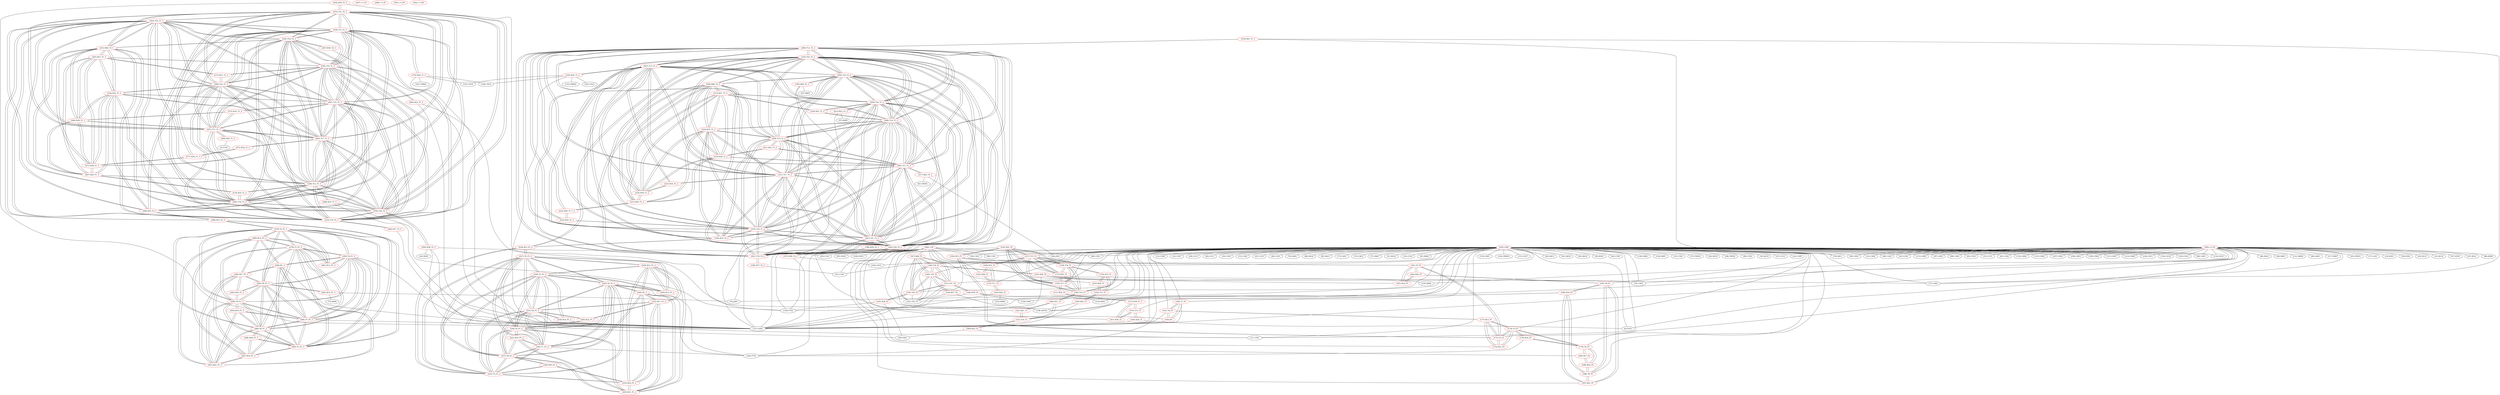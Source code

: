 graph {
	142 [label="(142) R35_T2" color=red]
	157 [label="(157) T15_T1"]
	158 [label="(158) T16_T1"]
	156 [label="(156) T14_T1"]
	159 [label="(159) T17_T1"]
	172 [label="(172) R35_T1"]
	182 [label="(182) R15_P1"]
	141 [label="(141) T22_T1"]
	143 [label="(143) R36_T2" color=red]
	78 [label="(78) U403"]
	137 [label="(137) U601"]
	120 [label="(120) R602"]
	77 [label="(77) U402"]
	148 [label="(148) T18_T2"]
	144 [label="(144) R37_T2" color=red]
	137 [label="(137) U601"]
	138 [label="(138) SH701"]
	149 [label="(149) T19_T2"]
	145 [label="(145) R38_T2" color=red]
	139 [label="(139) P702"]
	50 [label="(50) P201"]
	150 [label="(150) T20_T2"]
	146 [label="(146) R39_T2" color=red]
	128 [label="(128) C605"]
	118 [label="(118) X601"]
	137 [label="(137) U601"]
	151 [label="(151) T21_T2"]
	147 [label="(147) R40_T2" color=red]
	149 [label="(149) T19_T2"]
	150 [label="(150) T20_T2"]
	151 [label="(151) T21_T2"]
	141 [label="(141) T22_T1"]
	148 [label="(148) T18_T2"]
	148 [label="(148) T18_T2" color=red]
	149 [label="(149) T19_T2"]
	150 [label="(150) T20_T2"]
	151 [label="(151) T21_T2"]
	141 [label="(141) T22_T1"]
	147 [label="(147) R40_T2"]
	143 [label="(143) R36_T2"]
	149 [label="(149) T19_T2" color=red]
	150 [label="(150) T20_T2"]
	151 [label="(151) T21_T2"]
	141 [label="(141) T22_T1"]
	148 [label="(148) T18_T2"]
	147 [label="(147) R40_T2"]
	144 [label="(144) R37_T2"]
	150 [label="(150) T20_T2" color=red]
	149 [label="(149) T19_T2"]
	151 [label="(151) T21_T2"]
	141 [label="(141) T22_T1"]
	148 [label="(148) T18_T2"]
	147 [label="(147) R40_T2"]
	145 [label="(145) R38_T2"]
	151 [label="(151) T21_T2" color=red]
	149 [label="(149) T19_T2"]
	150 [label="(150) T20_T2"]
	141 [label="(141) T22_T1"]
	148 [label="(148) T18_T2"]
	147 [label="(147) R40_T2"]
	146 [label="(146) R39_T2"]
	152 [label="(152) T10_T1" color=red]
	160 [label="(160) R23_T1"]
	161 [label="(161) R27_T1"]
	168 [label="(168) R31_T1"]
	153 [label="(153) T11_T1" color=red]
	165 [label="(165) R24_T1"]
	169 [label="(169) R32_T1"]
	162 [label="(162) R28_T1"]
	154 [label="(154) T12_T1" color=red]
	170 [label="(170) R33_T1"]
	163 [label="(163) R29_T1"]
	164 [label="(164) R25_T1"]
	155 [label="(155) T13_T1" color=red]
	167 [label="(167) R30_T1"]
	173 [label="(173) R34_T1_T"]
	166 [label="(166) R26_T1"]
	156 [label="(156) T14_T1" color=red]
	157 [label="(157) T15_T1"]
	158 [label="(158) T16_T1"]
	159 [label="(159) T17_T1"]
	142 [label="(142) R35_T2"]
	172 [label="(172) R35_T1"]
	168 [label="(168) R31_T1"]
	157 [label="(157) T15_T1" color=red]
	158 [label="(158) T16_T1"]
	156 [label="(156) T14_T1"]
	159 [label="(159) T17_T1"]
	142 [label="(142) R35_T2"]
	172 [label="(172) R35_T1"]
	169 [label="(169) R32_T1"]
	158 [label="(158) T16_T1" color=red]
	157 [label="(157) T15_T1"]
	156 [label="(156) T14_T1"]
	159 [label="(159) T17_T1"]
	142 [label="(142) R35_T2"]
	172 [label="(172) R35_T1"]
	170 [label="(170) R33_T1"]
	159 [label="(159) T17_T1" color=red]
	157 [label="(157) T15_T1"]
	158 [label="(158) T16_T1"]
	156 [label="(156) T14_T1"]
	142 [label="(142) R35_T2"]
	172 [label="(172) R35_T1"]
	171 [label="(171) R34_T1"]
	160 [label="(160) R23_T1" color=red]
	11 [label="(11) U201"]
	50 [label="(50) P201"]
	152 [label="(152) T10_T1"]
	161 [label="(161) R27_T1" color=red]
	152 [label="(152) T10_T1"]
	168 [label="(168) R31_T1"]
	162 [label="(162) R28_T1" color=red]
	169 [label="(169) R32_T1"]
	153 [label="(153) T11_T1"]
	163 [label="(163) R29_T1" color=red]
	170 [label="(170) R33_T1"]
	154 [label="(154) T12_T1"]
	164 [label="(164) R25_T1" color=red]
	137 [label="(137) U601"]
	138 [label="(138) SH701"]
	154 [label="(154) T12_T1"]
	165 [label="(165) R24_T1" color=red]
	137 [label="(137) U601"]
	135 [label="(135) R606"]
	153 [label="(153) T11_T1"]
	166 [label="(166) R26_T1" color=red]
	137 [label="(137) U601"]
	9 [label="(9) P103"]
	155 [label="(155) T13_T1"]
	167 [label="(167) R30_T1" color=red]
	173 [label="(173) R34_T1_T"]
	155 [label="(155) T13_T1"]
	168 [label="(168) R31_T1" color=red]
	161 [label="(161) R27_T1"]
	152 [label="(152) T10_T1"]
	156 [label="(156) T14_T1"]
	169 [label="(169) R32_T1" color=red]
	157 [label="(157) T15_T1"]
	153 [label="(153) T11_T1"]
	162 [label="(162) R28_T1"]
	170 [label="(170) R33_T1" color=red]
	158 [label="(158) T16_T1"]
	154 [label="(154) T12_T1"]
	163 [label="(163) R29_T1"]
	171 [label="(171) R34_T1" color=red]
	159 [label="(159) T17_T1"]
	173 [label="(173) R34_T1_T"]
	172 [label="(172) R35_T1" color=red]
	157 [label="(157) T15_T1"]
	158 [label="(158) T16_T1"]
	156 [label="(156) T14_T1"]
	159 [label="(159) T17_T1"]
	142 [label="(142) R35_T2"]
	173 [label="(173) R34_T1_T" color=red]
	167 [label="(167) R30_T1"]
	155 [label="(155) T13_T1"]
	171 [label="(171) R34_T1"]
	174 [label="(174) T3_P1" color=red]
	178 [label="(178) R14_P1"]
	179 [label="(179) T6_P1"]
	177 [label="(177) R13_P1"]
	176 [label="(176) R12_P1"]
	175 [label="(175) T2_P1"]
	175 [label="(175) T2_P1" color=red]
	177 [label="(177) R13_P1"]
	174 [label="(174) T3_P1"]
	176 [label="(176) R12_P1"]
	181 [label="(181) T5_P1"]
	182 [label="(182) R15_P1"]
	176 [label="(176) R12_P1" color=red]
	177 [label="(177) R13_P1"]
	174 [label="(174) T3_P1"]
	175 [label="(175) T2_P1"]
	177 [label="(177) R13_P1" color=red]
	191 [label="(191) T4_P1"]
	174 [label="(174) T3_P1"]
	176 [label="(176) R12_P1"]
	175 [label="(175) T2_P1"]
	178 [label="(178) R14_P1" color=red]
	140 [label="(140) P701"]
	174 [label="(174) T3_P1"]
	179 [label="(179) T6_P1"]
	179 [label="(179) T6_P1" color=red]
	178 [label="(178) R14_P1"]
	174 [label="(174) T3_P1"]
	188 [label="(188) R22_P1"]
	180 [label="(180) R17_P1"]
	180 [label="(180) R17_P1" color=red]
	188 [label="(188) R22_P1"]
	179 [label="(179) T6_P1"]
	181 [label="(181) T5_P1" color=red]
	175 [label="(175) T2_P1"]
	182 [label="(182) R15_P1"]
	183 [label="(183) R16_P1"]
	184 [label="(184) R20_P1"]
	182 [label="(182) R15_P1" color=red]
	141 [label="(141) T22_T1"]
	142 [label="(142) R35_T2"]
	175 [label="(175) T2_P1"]
	181 [label="(181) T5_P1"]
	183 [label="(183) R16_P1" color=red]
	181 [label="(181) T5_P1"]
	184 [label="(184) R20_P1"]
	184 [label="(184) R20_P1" color=red]
	185 [label="(185) T8_P1"]
	183 [label="(183) R16_P1"]
	181 [label="(181) T5_P1"]
	185 [label="(185) T8_P1" color=red]
	186 [label="(186) T9_P1"]
	187 [label="(187) R21_P1"]
	189 [label="(189) R19_P1"]
	184 [label="(184) R20_P1"]
	186 [label="(186) T9_P1" color=red]
	188 [label="(188) R22_P1"]
	187 [label="(187) R21_P1"]
	185 [label="(185) T8_P1"]
	189 [label="(189) R19_P1"]
	187 [label="(187) R21_P1" color=red]
	186 [label="(186) T9_P1"]
	185 [label="(185) T8_P1"]
	189 [label="(189) R19_P1"]
	188 [label="(188) R22_P1" color=red]
	186 [label="(186) T9_P1"]
	179 [label="(179) T6_P1"]
	180 [label="(180) R17_P1"]
	189 [label="(189) R19_P1" color=red]
	186 [label="(186) T9_P1"]
	187 [label="(187) R21_P1"]
	185 [label="(185) T8_P1"]
	190 [label="(190) T7_P1"]
	190 [label="(190) T7_P1" color=red]
	192 [label="(192) R1"]
	191 [label="(191) T4_P1"]
	137 [label="(137) U601"]
	189 [label="(189) R19_P1"]
	191 [label="(191) T4_P1" color=red]
	177 [label="(177) R13_P1"]
	192 [label="(192) R1"]
	190 [label="(190) T7_P1"]
	137 [label="(137) U601"]
	192 [label="(192) R1" color=red]
	191 [label="(191) T4_P1"]
	190 [label="(190) T7_P1"]
	137 [label="(137) U601"]
	193 [label="(193) T22_T1_2" color=red]
	207 [label="(207) T13_T1_2"]
	200 [label="(200) T18_T2_2"]
	201 [label="(201) T19_T2_2"]
	206 [label="(206) T12_T1_2"]
	209 [label="(209) T15_T1_2"]
	208 [label="(208) T14_T1_2"]
	202 [label="(202) T20_T2_2"]
	203 [label="(203) T21_T2_2"]
	205 [label="(205) T11_T1_2"]
	204 [label="(204) T10_T1_2"]
	210 [label="(210) T16_T1_2"]
	211 [label="(211) T17_T1_2"]
	199 [label="(199) R40_T2_2"]
	234 [label="(234) R15_P1_2"]
	194 [label="(194) R35_T2_2"]
	194 [label="(194) R35_T2_2" color=red]
	209 [label="(209) T15_T1_2"]
	210 [label="(210) T16_T1_2"]
	208 [label="(208) T14_T1_2"]
	211 [label="(211) T17_T1_2"]
	224 [label="(224) R35_T1_2"]
	234 [label="(234) R15_P1_2"]
	193 [label="(193) T22_T1_2"]
	195 [label="(195) R36_T2_2" color=red]
	137 [label="(137) U601"]
	76 [label="(76) J401"]
	67 [label="(67) R405"]
	200 [label="(200) T18_T2_2"]
	196 [label="(196) R37_T2_2" color=red]
	53 [label="(53) U301"]
	201 [label="(201) T19_T2_2"]
	197 [label="(197) R38_T2_2" color=red]
	137 [label="(137) U601"]
	104 [label="(104) C615"]
	202 [label="(202) T20_T2_2"]
	198 [label="(198) R39_T2_2" color=red]
	139 [label="(139) P702"]
	137 [label="(137) U601"]
	203 [label="(203) T21_T2_2"]
	199 [label="(199) R40_T2_2" color=red]
	201 [label="(201) T19_T2_2"]
	202 [label="(202) T20_T2_2"]
	203 [label="(203) T21_T2_2"]
	193 [label="(193) T22_T1_2"]
	200 [label="(200) T18_T2_2"]
	215 [label="(215) R29_T1_2"]
	214 [label="(214) R28_T1_2"]
	219 [label="(219) R30_T1_2"]
	213 [label="(213) R27_T1_2"]
	224 [label="(224) R35_T1_2"]
	200 [label="(200) T18_T2_2" color=red]
	207 [label="(207) T13_T1_2"]
	201 [label="(201) T19_T2_2"]
	206 [label="(206) T12_T1_2"]
	209 [label="(209) T15_T1_2"]
	208 [label="(208) T14_T1_2"]
	202 [label="(202) T20_T2_2"]
	203 [label="(203) T21_T2_2"]
	205 [label="(205) T11_T1_2"]
	204 [label="(204) T10_T1_2"]
	193 [label="(193) T22_T1_2"]
	210 [label="(210) T16_T1_2"]
	211 [label="(211) T17_T1_2"]
	199 [label="(199) R40_T2_2"]
	195 [label="(195) R36_T2_2"]
	201 [label="(201) T19_T2_2" color=red]
	207 [label="(207) T13_T1_2"]
	200 [label="(200) T18_T2_2"]
	206 [label="(206) T12_T1_2"]
	209 [label="(209) T15_T1_2"]
	208 [label="(208) T14_T1_2"]
	202 [label="(202) T20_T2_2"]
	203 [label="(203) T21_T2_2"]
	205 [label="(205) T11_T1_2"]
	204 [label="(204) T10_T1_2"]
	193 [label="(193) T22_T1_2"]
	210 [label="(210) T16_T1_2"]
	211 [label="(211) T17_T1_2"]
	199 [label="(199) R40_T2_2"]
	196 [label="(196) R37_T2_2"]
	202 [label="(202) T20_T2_2" color=red]
	207 [label="(207) T13_T1_2"]
	200 [label="(200) T18_T2_2"]
	201 [label="(201) T19_T2_2"]
	206 [label="(206) T12_T1_2"]
	209 [label="(209) T15_T1_2"]
	208 [label="(208) T14_T1_2"]
	203 [label="(203) T21_T2_2"]
	205 [label="(205) T11_T1_2"]
	204 [label="(204) T10_T1_2"]
	193 [label="(193) T22_T1_2"]
	210 [label="(210) T16_T1_2"]
	211 [label="(211) T17_T1_2"]
	199 [label="(199) R40_T2_2"]
	197 [label="(197) R38_T2_2"]
	203 [label="(203) T21_T2_2" color=red]
	207 [label="(207) T13_T1_2"]
	200 [label="(200) T18_T2_2"]
	201 [label="(201) T19_T2_2"]
	206 [label="(206) T12_T1_2"]
	209 [label="(209) T15_T1_2"]
	208 [label="(208) T14_T1_2"]
	202 [label="(202) T20_T2_2"]
	205 [label="(205) T11_T1_2"]
	204 [label="(204) T10_T1_2"]
	193 [label="(193) T22_T1_2"]
	210 [label="(210) T16_T1_2"]
	211 [label="(211) T17_T1_2"]
	199 [label="(199) R40_T2_2"]
	198 [label="(198) R39_T2_2"]
	204 [label="(204) T10_T1_2" color=red]
	207 [label="(207) T13_T1_2"]
	200 [label="(200) T18_T2_2"]
	201 [label="(201) T19_T2_2"]
	206 [label="(206) T12_T1_2"]
	209 [label="(209) T15_T1_2"]
	208 [label="(208) T14_T1_2"]
	202 [label="(202) T20_T2_2"]
	203 [label="(203) T21_T2_2"]
	205 [label="(205) T11_T1_2"]
	193 [label="(193) T22_T1_2"]
	210 [label="(210) T16_T1_2"]
	211 [label="(211) T17_T1_2"]
	212 [label="(212) R23_T1_2"]
	213 [label="(213) R27_T1_2"]
	220 [label="(220) R31_T1_2"]
	205 [label="(205) T11_T1_2" color=red]
	207 [label="(207) T13_T1_2"]
	200 [label="(200) T18_T2_2"]
	201 [label="(201) T19_T2_2"]
	206 [label="(206) T12_T1_2"]
	209 [label="(209) T15_T1_2"]
	208 [label="(208) T14_T1_2"]
	202 [label="(202) T20_T2_2"]
	203 [label="(203) T21_T2_2"]
	204 [label="(204) T10_T1_2"]
	193 [label="(193) T22_T1_2"]
	210 [label="(210) T16_T1_2"]
	211 [label="(211) T17_T1_2"]
	217 [label="(217) R24_T1_2"]
	221 [label="(221) R32_T1_2"]
	214 [label="(214) R28_T1_2"]
	206 [label="(206) T12_T1_2" color=red]
	207 [label="(207) T13_T1_2"]
	200 [label="(200) T18_T2_2"]
	201 [label="(201) T19_T2_2"]
	209 [label="(209) T15_T1_2"]
	208 [label="(208) T14_T1_2"]
	202 [label="(202) T20_T2_2"]
	203 [label="(203) T21_T2_2"]
	205 [label="(205) T11_T1_2"]
	204 [label="(204) T10_T1_2"]
	193 [label="(193) T22_T1_2"]
	210 [label="(210) T16_T1_2"]
	211 [label="(211) T17_T1_2"]
	222 [label="(222) R33_T1_2"]
	225 [label="(225) R29_T1_T_2"]
	216 [label="(216) R25_T1_2"]
	207 [label="(207) T13_T1_2" color=red]
	200 [label="(200) T18_T2_2"]
	201 [label="(201) T19_T2_2"]
	206 [label="(206) T12_T1_2"]
	209 [label="(209) T15_T1_2"]
	208 [label="(208) T14_T1_2"]
	202 [label="(202) T20_T2_2"]
	203 [label="(203) T21_T2_2"]
	205 [label="(205) T11_T1_2"]
	204 [label="(204) T10_T1_2"]
	193 [label="(193) T22_T1_2"]
	210 [label="(210) T16_T1_2"]
	211 [label="(211) T17_T1_2"]
	219 [label="(219) R30_T1_2"]
	223 [label="(223) R34_T1_2"]
	218 [label="(218) R26_T1_2"]
	208 [label="(208) T14_T1_2" color=red]
	207 [label="(207) T13_T1_2"]
	200 [label="(200) T18_T2_2"]
	201 [label="(201) T19_T2_2"]
	206 [label="(206) T12_T1_2"]
	209 [label="(209) T15_T1_2"]
	202 [label="(202) T20_T2_2"]
	203 [label="(203) T21_T2_2"]
	205 [label="(205) T11_T1_2"]
	204 [label="(204) T10_T1_2"]
	193 [label="(193) T22_T1_2"]
	210 [label="(210) T16_T1_2"]
	211 [label="(211) T17_T1_2"]
	194 [label="(194) R35_T2_2"]
	224 [label="(224) R35_T1_2"]
	220 [label="(220) R31_T1_2"]
	209 [label="(209) T15_T1_2" color=red]
	207 [label="(207) T13_T1_2"]
	200 [label="(200) T18_T2_2"]
	201 [label="(201) T19_T2_2"]
	206 [label="(206) T12_T1_2"]
	208 [label="(208) T14_T1_2"]
	202 [label="(202) T20_T2_2"]
	203 [label="(203) T21_T2_2"]
	205 [label="(205) T11_T1_2"]
	204 [label="(204) T10_T1_2"]
	193 [label="(193) T22_T1_2"]
	210 [label="(210) T16_T1_2"]
	211 [label="(211) T17_T1_2"]
	194 [label="(194) R35_T2_2"]
	224 [label="(224) R35_T1_2"]
	221 [label="(221) R32_T1_2"]
	210 [label="(210) T16_T1_2" color=red]
	207 [label="(207) T13_T1_2"]
	200 [label="(200) T18_T2_2"]
	201 [label="(201) T19_T2_2"]
	206 [label="(206) T12_T1_2"]
	209 [label="(209) T15_T1_2"]
	208 [label="(208) T14_T1_2"]
	202 [label="(202) T20_T2_2"]
	203 [label="(203) T21_T2_2"]
	205 [label="(205) T11_T1_2"]
	204 [label="(204) T10_T1_2"]
	193 [label="(193) T22_T1_2"]
	211 [label="(211) T17_T1_2"]
	194 [label="(194) R35_T2_2"]
	224 [label="(224) R35_T1_2"]
	222 [label="(222) R33_T1_2"]
	211 [label="(211) T17_T1_2" color=red]
	207 [label="(207) T13_T1_2"]
	200 [label="(200) T18_T2_2"]
	201 [label="(201) T19_T2_2"]
	206 [label="(206) T12_T1_2"]
	209 [label="(209) T15_T1_2"]
	208 [label="(208) T14_T1_2"]
	202 [label="(202) T20_T2_2"]
	203 [label="(203) T21_T2_2"]
	205 [label="(205) T11_T1_2"]
	204 [label="(204) T10_T1_2"]
	193 [label="(193) T22_T1_2"]
	210 [label="(210) T16_T1_2"]
	194 [label="(194) R35_T2_2"]
	224 [label="(224) R35_T1_2"]
	223 [label="(223) R34_T1_2"]
	212 [label="(212) R23_T1_2" color=red]
	37 [label="(37) R209"]
	137 [label="(137) U601"]
	204 [label="(204) T10_T1_2"]
	213 [label="(213) R27_T1_2" color=red]
	199 [label="(199) R40_T2_2"]
	215 [label="(215) R29_T1_2"]
	214 [label="(214) R28_T1_2"]
	219 [label="(219) R30_T1_2"]
	224 [label="(224) R35_T1_2"]
	204 [label="(204) T10_T1_2"]
	220 [label="(220) R31_T1_2"]
	214 [label="(214) R28_T1_2" color=red]
	199 [label="(199) R40_T2_2"]
	215 [label="(215) R29_T1_2"]
	219 [label="(219) R30_T1_2"]
	213 [label="(213) R27_T1_2"]
	224 [label="(224) R35_T1_2"]
	221 [label="(221) R32_T1_2"]
	205 [label="(205) T11_T1_2"]
	215 [label="(215) R29_T1_2" color=red]
	199 [label="(199) R40_T2_2"]
	214 [label="(214) R28_T1_2"]
	219 [label="(219) R30_T1_2"]
	213 [label="(213) R27_T1_2"]
	224 [label="(224) R35_T1_2"]
	225 [label="(225) R29_T1_T_2"]
	216 [label="(216) R25_T1_2" color=red]
	79 [label="(79) R411"]
	77 [label="(77) U402"]
	206 [label="(206) T12_T1_2"]
	217 [label="(217) R24_T1_2" color=red]
	64 [label="(64) J301"]
	61 [label="(61) TR301"]
	205 [label="(205) T11_T1_2"]
	218 [label="(218) R26_T1_2" color=red]
	106 [label="(106) C614"]
	137 [label="(137) U601"]
	102 [label="(102) C613"]
	123 [label="(123) FB602"]
	125 [label="(125) C616"]
	207 [label="(207) T13_T1_2"]
	219 [label="(219) R30_T1_2" color=red]
	199 [label="(199) R40_T2_2"]
	215 [label="(215) R29_T1_2"]
	214 [label="(214) R28_T1_2"]
	213 [label="(213) R27_T1_2"]
	224 [label="(224) R35_T1_2"]
	223 [label="(223) R34_T1_2"]
	207 [label="(207) T13_T1_2"]
	220 [label="(220) R31_T1_2" color=red]
	213 [label="(213) R27_T1_2"]
	204 [label="(204) T10_T1_2"]
	208 [label="(208) T14_T1_2"]
	221 [label="(221) R32_T1_2" color=red]
	209 [label="(209) T15_T1_2"]
	205 [label="(205) T11_T1_2"]
	214 [label="(214) R28_T1_2"]
	222 [label="(222) R33_T1_2" color=red]
	210 [label="(210) T16_T1_2"]
	206 [label="(206) T12_T1_2"]
	225 [label="(225) R29_T1_T_2"]
	223 [label="(223) R34_T1_2" color=red]
	211 [label="(211) T17_T1_2"]
	219 [label="(219) R30_T1_2"]
	207 [label="(207) T13_T1_2"]
	224 [label="(224) R35_T1_2" color=red]
	209 [label="(209) T15_T1_2"]
	210 [label="(210) T16_T1_2"]
	208 [label="(208) T14_T1_2"]
	211 [label="(211) T17_T1_2"]
	194 [label="(194) R35_T2_2"]
	199 [label="(199) R40_T2_2"]
	215 [label="(215) R29_T1_2"]
	214 [label="(214) R28_T1_2"]
	219 [label="(219) R30_T1_2"]
	213 [label="(213) R27_T1_2"]
	225 [label="(225) R29_T1_T_2" color=red]
	222 [label="(222) R33_T1_2"]
	206 [label="(206) T12_T1_2"]
	215 [label="(215) R29_T1_2"]
	226 [label="(226) T3_P1_2" color=red]
	243 [label="(243) T4_P1_2"]
	242 [label="(242) T7_P1_2"]
	233 [label="(233) T5_P1_2"]
	238 [label="(238) T9_P1_2"]
	237 [label="(237) T8_P1_2"]
	231 [label="(231) T6_P1_2"]
	227 [label="(227) T2_P1_2"]
	230 [label="(230) R14_P1_2"]
	229 [label="(229) R13_P1_2"]
	228 [label="(228) R12_P1_2"]
	227 [label="(227) T2_P1_2" color=red]
	226 [label="(226) T3_P1_2"]
	243 [label="(243) T4_P1_2"]
	242 [label="(242) T7_P1_2"]
	233 [label="(233) T5_P1_2"]
	238 [label="(238) T9_P1_2"]
	237 [label="(237) T8_P1_2"]
	231 [label="(231) T6_P1_2"]
	229 [label="(229) R13_P1_2"]
	228 [label="(228) R12_P1_2"]
	234 [label="(234) R15_P1_2"]
	228 [label="(228) R12_P1_2" color=red]
	239 [label="(239) R21_P1_2"]
	235 [label="(235) R16_P1_2"]
	232 [label="(232) R17_P1_2"]
	244 [label="(244) R1_2"]
	229 [label="(229) R13_P1_2"]
	226 [label="(226) T3_P1_2"]
	227 [label="(227) T2_P1_2"]
	229 [label="(229) R13_P1_2" color=red]
	243 [label="(243) T4_P1_2"]
	226 [label="(226) T3_P1_2"]
	228 [label="(228) R12_P1_2"]
	227 [label="(227) T2_P1_2"]
	230 [label="(230) R14_P1_2" color=red]
	137 [label="(137) U601"]
	226 [label="(226) T3_P1_2"]
	231 [label="(231) T6_P1_2"]
	231 [label="(231) T6_P1_2" color=red]
	226 [label="(226) T3_P1_2"]
	243 [label="(243) T4_P1_2"]
	242 [label="(242) T7_P1_2"]
	233 [label="(233) T5_P1_2"]
	238 [label="(238) T9_P1_2"]
	237 [label="(237) T8_P1_2"]
	227 [label="(227) T2_P1_2"]
	230 [label="(230) R14_P1_2"]
	240 [label="(240) R22_P1_2"]
	232 [label="(232) R17_P1_2"]
	232 [label="(232) R17_P1_2" color=red]
	239 [label="(239) R21_P1_2"]
	235 [label="(235) R16_P1_2"]
	228 [label="(228) R12_P1_2"]
	244 [label="(244) R1_2"]
	240 [label="(240) R22_P1_2"]
	231 [label="(231) T6_P1_2"]
	233 [label="(233) T5_P1_2" color=red]
	226 [label="(226) T3_P1_2"]
	243 [label="(243) T4_P1_2"]
	242 [label="(242) T7_P1_2"]
	238 [label="(238) T9_P1_2"]
	237 [label="(237) T8_P1_2"]
	231 [label="(231) T6_P1_2"]
	227 [label="(227) T2_P1_2"]
	234 [label="(234) R15_P1_2"]
	235 [label="(235) R16_P1_2"]
	236 [label="(236) R20_P1_2"]
	234 [label="(234) R15_P1_2" color=red]
	193 [label="(193) T22_T1_2"]
	194 [label="(194) R35_T2_2"]
	227 [label="(227) T2_P1_2"]
	233 [label="(233) T5_P1_2"]
	235 [label="(235) R16_P1_2" color=red]
	239 [label="(239) R21_P1_2"]
	228 [label="(228) R12_P1_2"]
	232 [label="(232) R17_P1_2"]
	244 [label="(244) R1_2"]
	233 [label="(233) T5_P1_2"]
	236 [label="(236) R20_P1_2"]
	236 [label="(236) R20_P1_2" color=red]
	237 [label="(237) T8_P1_2"]
	235 [label="(235) R16_P1_2"]
	233 [label="(233) T5_P1_2"]
	237 [label="(237) T8_P1_2" color=red]
	226 [label="(226) T3_P1_2"]
	243 [label="(243) T4_P1_2"]
	242 [label="(242) T7_P1_2"]
	233 [label="(233) T5_P1_2"]
	238 [label="(238) T9_P1_2"]
	231 [label="(231) T6_P1_2"]
	227 [label="(227) T2_P1_2"]
	239 [label="(239) R21_P1_2"]
	241 [label="(241) R19_P1_2"]
	236 [label="(236) R20_P1_2"]
	238 [label="(238) T9_P1_2" color=red]
	240 [label="(240) R22_P1_2"]
	226 [label="(226) T3_P1_2"]
	243 [label="(243) T4_P1_2"]
	242 [label="(242) T7_P1_2"]
	233 [label="(233) T5_P1_2"]
	237 [label="(237) T8_P1_2"]
	231 [label="(231) T6_P1_2"]
	227 [label="(227) T2_P1_2"]
	239 [label="(239) R21_P1_2"]
	241 [label="(241) R19_P1_2"]
	239 [label="(239) R21_P1_2" color=red]
	235 [label="(235) R16_P1_2"]
	228 [label="(228) R12_P1_2"]
	232 [label="(232) R17_P1_2"]
	244 [label="(244) R1_2"]
	238 [label="(238) T9_P1_2"]
	237 [label="(237) T8_P1_2"]
	241 [label="(241) R19_P1_2"]
	240 [label="(240) R22_P1_2" color=red]
	238 [label="(238) T9_P1_2"]
	231 [label="(231) T6_P1_2"]
	232 [label="(232) R17_P1_2"]
	241 [label="(241) R19_P1_2" color=red]
	238 [label="(238) T9_P1_2"]
	239 [label="(239) R21_P1_2"]
	237 [label="(237) T8_P1_2"]
	242 [label="(242) T7_P1_2"]
	242 [label="(242) T7_P1_2" color=red]
	226 [label="(226) T3_P1_2"]
	243 [label="(243) T4_P1_2"]
	233 [label="(233) T5_P1_2"]
	238 [label="(238) T9_P1_2"]
	237 [label="(237) T8_P1_2"]
	231 [label="(231) T6_P1_2"]
	227 [label="(227) T2_P1_2"]
	244 [label="(244) R1_2"]
	140 [label="(140) P701"]
	241 [label="(241) R19_P1_2"]
	243 [label="(243) T4_P1_2" color=red]
	226 [label="(226) T3_P1_2"]
	242 [label="(242) T7_P1_2"]
	233 [label="(233) T5_P1_2"]
	238 [label="(238) T9_P1_2"]
	237 [label="(237) T8_P1_2"]
	231 [label="(231) T6_P1_2"]
	227 [label="(227) T2_P1_2"]
	229 [label="(229) R13_P1_2"]
	244 [label="(244) R1_2"]
	140 [label="(140) P701"]
	244 [label="(244) R1_2" color=red]
	243 [label="(243) T4_P1_2"]
	242 [label="(242) T7_P1_2"]
	140 [label="(140) P701"]
	239 [label="(239) R21_P1_2"]
	235 [label="(235) R16_P1_2"]
	228 [label="(228) R12_P1_2"]
	232 [label="(232) R17_P1_2"]
	245 [label="(245) T22_T1_3" color=red]
	259 [label="(259) T13_T1_3"]
	252 [label="(252) T18_T2_3"]
	253 [label="(253) T19_T2_3"]
	258 [label="(258) T12_T1_3"]
	261 [label="(261) T15_T1_3"]
	260 [label="(260) T14_T1_3"]
	254 [label="(254) T20_T2_3"]
	255 [label="(255) T21_T2_3"]
	257 [label="(257) T11_T1_3"]
	256 [label="(256) T10_T1_3"]
	262 [label="(262) T16_T1_3"]
	263 [label="(263) T17_T1_3"]
	251 [label="(251) R40_T2_3"]
	286 [label="(286) R15_P1_3"]
	246 [label="(246) R35_T2_3"]
	246 [label="(246) R35_T2_3" color=red]
	261 [label="(261) T15_T1_3"]
	262 [label="(262) T16_T1_3"]
	260 [label="(260) T14_T1_3"]
	263 [label="(263) T17_T1_3"]
	276 [label="(276) R35_T1_3"]
	286 [label="(286) R15_P1_3"]
	245 [label="(245) T22_T1_3"]
	247 [label="(247) R36_T2_3" color=red]
	137 [label="(137) U601"]
	252 [label="(252) T18_T2_3"]
	248 [label="(248) R37_T2_3" color=red]
	137 [label="(137) U601"]
	253 [label="(253) T19_T2_3"]
	249 [label="(249) R38_T2_3" color=red]
	24 [label="(24) R205"]
	29 [label="(29) C214"]
	11 [label="(11) U201"]
	50 [label="(50) P201"]
	254 [label="(254) T20_T2_3"]
	250 [label="(250) R39_T2_3" color=red]
	137 [label="(137) U601"]
	139 [label="(139) P702"]
	255 [label="(255) T21_T2_3"]
	251 [label="(251) R40_T2_3" color=red]
	253 [label="(253) T19_T2_3"]
	254 [label="(254) T20_T2_3"]
	255 [label="(255) T21_T2_3"]
	245 [label="(245) T22_T1_3"]
	252 [label="(252) T18_T2_3"]
	267 [label="(267) R29_T1_3"]
	266 [label="(266) R28_T1_3"]
	271 [label="(271) R30_T1_3"]
	265 [label="(265) R27_T1_3"]
	276 [label="(276) R35_T1_3"]
	252 [label="(252) T18_T2_3" color=red]
	259 [label="(259) T13_T1_3"]
	253 [label="(253) T19_T2_3"]
	258 [label="(258) T12_T1_3"]
	261 [label="(261) T15_T1_3"]
	260 [label="(260) T14_T1_3"]
	254 [label="(254) T20_T2_3"]
	255 [label="(255) T21_T2_3"]
	257 [label="(257) T11_T1_3"]
	256 [label="(256) T10_T1_3"]
	245 [label="(245) T22_T1_3"]
	262 [label="(262) T16_T1_3"]
	263 [label="(263) T17_T1_3"]
	251 [label="(251) R40_T2_3"]
	247 [label="(247) R36_T2_3"]
	253 [label="(253) T19_T2_3" color=red]
	259 [label="(259) T13_T1_3"]
	252 [label="(252) T18_T2_3"]
	258 [label="(258) T12_T1_3"]
	261 [label="(261) T15_T1_3"]
	260 [label="(260) T14_T1_3"]
	254 [label="(254) T20_T2_3"]
	255 [label="(255) T21_T2_3"]
	257 [label="(257) T11_T1_3"]
	256 [label="(256) T10_T1_3"]
	245 [label="(245) T22_T1_3"]
	262 [label="(262) T16_T1_3"]
	263 [label="(263) T17_T1_3"]
	251 [label="(251) R40_T2_3"]
	248 [label="(248) R37_T2_3"]
	254 [label="(254) T20_T2_3" color=red]
	259 [label="(259) T13_T1_3"]
	252 [label="(252) T18_T2_3"]
	253 [label="(253) T19_T2_3"]
	258 [label="(258) T12_T1_3"]
	261 [label="(261) T15_T1_3"]
	260 [label="(260) T14_T1_3"]
	255 [label="(255) T21_T2_3"]
	257 [label="(257) T11_T1_3"]
	256 [label="(256) T10_T1_3"]
	245 [label="(245) T22_T1_3"]
	262 [label="(262) T16_T1_3"]
	263 [label="(263) T17_T1_3"]
	251 [label="(251) R40_T2_3"]
	249 [label="(249) R38_T2_3"]
	255 [label="(255) T21_T2_3" color=red]
	259 [label="(259) T13_T1_3"]
	252 [label="(252) T18_T2_3"]
	253 [label="(253) T19_T2_3"]
	258 [label="(258) T12_T1_3"]
	261 [label="(261) T15_T1_3"]
	260 [label="(260) T14_T1_3"]
	254 [label="(254) T20_T2_3"]
	257 [label="(257) T11_T1_3"]
	256 [label="(256) T10_T1_3"]
	245 [label="(245) T22_T1_3"]
	262 [label="(262) T16_T1_3"]
	263 [label="(263) T17_T1_3"]
	251 [label="(251) R40_T2_3"]
	250 [label="(250) R39_T2_3"]
	256 [label="(256) T10_T1_3" color=red]
	259 [label="(259) T13_T1_3"]
	252 [label="(252) T18_T2_3"]
	253 [label="(253) T19_T2_3"]
	258 [label="(258) T12_T1_3"]
	261 [label="(261) T15_T1_3"]
	260 [label="(260) T14_T1_3"]
	254 [label="(254) T20_T2_3"]
	255 [label="(255) T21_T2_3"]
	257 [label="(257) T11_T1_3"]
	245 [label="(245) T22_T1_3"]
	262 [label="(262) T16_T1_3"]
	263 [label="(263) T17_T1_3"]
	264 [label="(264) R23_T1_3"]
	265 [label="(265) R27_T1_3"]
	272 [label="(272) R31_T1_3"]
	257 [label="(257) T11_T1_3" color=red]
	259 [label="(259) T13_T1_3"]
	252 [label="(252) T18_T2_3"]
	253 [label="(253) T19_T2_3"]
	258 [label="(258) T12_T1_3"]
	261 [label="(261) T15_T1_3"]
	260 [label="(260) T14_T1_3"]
	254 [label="(254) T20_T2_3"]
	255 [label="(255) T21_T2_3"]
	256 [label="(256) T10_T1_3"]
	245 [label="(245) T22_T1_3"]
	262 [label="(262) T16_T1_3"]
	263 [label="(263) T17_T1_3"]
	269 [label="(269) R24_T1_3"]
	273 [label="(273) R32_T1_3"]
	266 [label="(266) R28_T1_3"]
	258 [label="(258) T12_T1_3" color=red]
	259 [label="(259) T13_T1_3"]
	252 [label="(252) T18_T2_3"]
	253 [label="(253) T19_T2_3"]
	261 [label="(261) T15_T1_3"]
	260 [label="(260) T14_T1_3"]
	254 [label="(254) T20_T2_3"]
	255 [label="(255) T21_T2_3"]
	257 [label="(257) T11_T1_3"]
	256 [label="(256) T10_T1_3"]
	245 [label="(245) T22_T1_3"]
	262 [label="(262) T16_T1_3"]
	263 [label="(263) T17_T1_3"]
	274 [label="(274) R33_T1_3"]
	267 [label="(267) R29_T1_3"]
	268 [label="(268) R25_T1_3"]
	259 [label="(259) T13_T1_3" color=red]
	252 [label="(252) T18_T2_3"]
	253 [label="(253) T19_T2_3"]
	258 [label="(258) T12_T1_3"]
	261 [label="(261) T15_T1_3"]
	260 [label="(260) T14_T1_3"]
	254 [label="(254) T20_T2_3"]
	255 [label="(255) T21_T2_3"]
	257 [label="(257) T11_T1_3"]
	256 [label="(256) T10_T1_3"]
	245 [label="(245) T22_T1_3"]
	262 [label="(262) T16_T1_3"]
	263 [label="(263) T17_T1_3"]
	271 [label="(271) R30_T1_3"]
	277 [label="(277) R34_T1_T_3"]
	270 [label="(270) R26_T1_3"]
	260 [label="(260) T14_T1_3" color=red]
	259 [label="(259) T13_T1_3"]
	252 [label="(252) T18_T2_3"]
	253 [label="(253) T19_T2_3"]
	258 [label="(258) T12_T1_3"]
	261 [label="(261) T15_T1_3"]
	254 [label="(254) T20_T2_3"]
	255 [label="(255) T21_T2_3"]
	257 [label="(257) T11_T1_3"]
	256 [label="(256) T10_T1_3"]
	245 [label="(245) T22_T1_3"]
	262 [label="(262) T16_T1_3"]
	263 [label="(263) T17_T1_3"]
	246 [label="(246) R35_T2_3"]
	276 [label="(276) R35_T1_3"]
	272 [label="(272) R31_T1_3"]
	261 [label="(261) T15_T1_3" color=red]
	259 [label="(259) T13_T1_3"]
	252 [label="(252) T18_T2_3"]
	253 [label="(253) T19_T2_3"]
	258 [label="(258) T12_T1_3"]
	260 [label="(260) T14_T1_3"]
	254 [label="(254) T20_T2_3"]
	255 [label="(255) T21_T2_3"]
	257 [label="(257) T11_T1_3"]
	256 [label="(256) T10_T1_3"]
	245 [label="(245) T22_T1_3"]
	262 [label="(262) T16_T1_3"]
	263 [label="(263) T17_T1_3"]
	246 [label="(246) R35_T2_3"]
	276 [label="(276) R35_T1_3"]
	273 [label="(273) R32_T1_3"]
	262 [label="(262) T16_T1_3" color=red]
	259 [label="(259) T13_T1_3"]
	252 [label="(252) T18_T2_3"]
	253 [label="(253) T19_T2_3"]
	258 [label="(258) T12_T1_3"]
	261 [label="(261) T15_T1_3"]
	260 [label="(260) T14_T1_3"]
	254 [label="(254) T20_T2_3"]
	255 [label="(255) T21_T2_3"]
	257 [label="(257) T11_T1_3"]
	256 [label="(256) T10_T1_3"]
	245 [label="(245) T22_T1_3"]
	263 [label="(263) T17_T1_3"]
	246 [label="(246) R35_T2_3"]
	276 [label="(276) R35_T1_3"]
	274 [label="(274) R33_T1_3"]
	263 [label="(263) T17_T1_3" color=red]
	259 [label="(259) T13_T1_3"]
	252 [label="(252) T18_T2_3"]
	253 [label="(253) T19_T2_3"]
	258 [label="(258) T12_T1_3"]
	261 [label="(261) T15_T1_3"]
	260 [label="(260) T14_T1_3"]
	254 [label="(254) T20_T2_3"]
	255 [label="(255) T21_T2_3"]
	257 [label="(257) T11_T1_3"]
	256 [label="(256) T10_T1_3"]
	245 [label="(245) T22_T1_3"]
	262 [label="(262) T16_T1_3"]
	246 [label="(246) R35_T2_3"]
	276 [label="(276) R35_T1_3"]
	275 [label="(275) R34_T1_3"]
	264 [label="(264) R23_T1_3" color=red]
	137 [label="(137) U601"]
	138 [label="(138) SH701"]
	256 [label="(256) T10_T1_3"]
	265 [label="(265) R27_T1_3" color=red]
	251 [label="(251) R40_T2_3"]
	267 [label="(267) R29_T1_3"]
	266 [label="(266) R28_T1_3"]
	271 [label="(271) R30_T1_3"]
	276 [label="(276) R35_T1_3"]
	256 [label="(256) T10_T1_3"]
	272 [label="(272) R31_T1_3"]
	266 [label="(266) R28_T1_3" color=red]
	251 [label="(251) R40_T2_3"]
	267 [label="(267) R29_T1_3"]
	271 [label="(271) R30_T1_3"]
	265 [label="(265) R27_T1_3"]
	276 [label="(276) R35_T1_3"]
	273 [label="(273) R32_T1_3"]
	257 [label="(257) T11_T1_3"]
	267 [label="(267) R29_T1_3" color=red]
	251 [label="(251) R40_T2_3"]
	266 [label="(266) R28_T1_3"]
	271 [label="(271) R30_T1_3"]
	265 [label="(265) R27_T1_3"]
	276 [label="(276) R35_T1_3"]
	274 [label="(274) R33_T1_3"]
	258 [label="(258) T12_T1_3"]
	268 [label="(268) R25_T1_3" color=red]
	139 [label="(139) P702"]
	137 [label="(137) U601"]
	258 [label="(258) T12_T1_3"]
	269 [label="(269) R24_T1_3" color=red]
	2 [label="(2) F102"]
	257 [label="(257) T11_T1_3"]
	270 [label="(270) R26_T1_3" color=red]
	106 [label="(106) C614"]
	125 [label="(125) C616"]
	101 [label="(101) FB601"]
	137 [label="(137) U601"]
	259 [label="(259) T13_T1_3"]
	271 [label="(271) R30_T1_3" color=red]
	251 [label="(251) R40_T2_3"]
	267 [label="(267) R29_T1_3"]
	266 [label="(266) R28_T1_3"]
	265 [label="(265) R27_T1_3"]
	276 [label="(276) R35_T1_3"]
	277 [label="(277) R34_T1_T_3"]
	259 [label="(259) T13_T1_3"]
	272 [label="(272) R31_T1_3" color=red]
	265 [label="(265) R27_T1_3"]
	256 [label="(256) T10_T1_3"]
	260 [label="(260) T14_T1_3"]
	273 [label="(273) R32_T1_3" color=red]
	261 [label="(261) T15_T1_3"]
	257 [label="(257) T11_T1_3"]
	266 [label="(266) R28_T1_3"]
	274 [label="(274) R33_T1_3" color=red]
	262 [label="(262) T16_T1_3"]
	258 [label="(258) T12_T1_3"]
	267 [label="(267) R29_T1_3"]
	275 [label="(275) R34_T1_3" color=red]
	263 [label="(263) T17_T1_3"]
	277 [label="(277) R34_T1_T_3"]
	276 [label="(276) R35_T1_3" color=red]
	261 [label="(261) T15_T1_3"]
	262 [label="(262) T16_T1_3"]
	260 [label="(260) T14_T1_3"]
	263 [label="(263) T17_T1_3"]
	246 [label="(246) R35_T2_3"]
	251 [label="(251) R40_T2_3"]
	267 [label="(267) R29_T1_3"]
	266 [label="(266) R28_T1_3"]
	271 [label="(271) R30_T1_3"]
	265 [label="(265) R27_T1_3"]
	277 [label="(277) R34_T1_T_3" color=red]
	271 [label="(271) R30_T1_3"]
	259 [label="(259) T13_T1_3"]
	275 [label="(275) R34_T1_3"]
	278 [label="(278) T3_P1_3" color=red]
	295 [label="(295) T4_P1_3"]
	294 [label="(294) T7_P1_3"]
	285 [label="(285) T5_P1_3"]
	290 [label="(290) T9_P1_3"]
	289 [label="(289) T8_P1_3"]
	283 [label="(283) T6_P1_3"]
	279 [label="(279) T2_P1_3"]
	282 [label="(282) R14_P1_3"]
	281 [label="(281) R13_P1_3"]
	280 [label="(280) R12_P1_3"]
	279 [label="(279) T2_P1_3" color=red]
	278 [label="(278) T3_P1_3"]
	295 [label="(295) T4_P1_3"]
	294 [label="(294) T7_P1_3"]
	285 [label="(285) T5_P1_3"]
	290 [label="(290) T9_P1_3"]
	289 [label="(289) T8_P1_3"]
	283 [label="(283) T6_P1_3"]
	281 [label="(281) R13_P1_3"]
	280 [label="(280) R12_P1_3"]
	286 [label="(286) R15_P1_3"]
	280 [label="(280) R12_P1_3" color=red]
	291 [label="(291) R21_P1_3"]
	287 [label="(287) R16_P1_3"]
	284 [label="(284) R17_P1_3"]
	296 [label="(296) R1_3"]
	281 [label="(281) R13_P1_3"]
	278 [label="(278) T3_P1_3"]
	279 [label="(279) T2_P1_3"]
	281 [label="(281) R13_P1_3" color=red]
	295 [label="(295) T4_P1_3"]
	278 [label="(278) T3_P1_3"]
	280 [label="(280) R12_P1_3"]
	279 [label="(279) T2_P1_3"]
	282 [label="(282) R14_P1_3" color=red]
	76 [label="(76) J401"]
	75 [label="(75) R406"]
	278 [label="(278) T3_P1_3"]
	283 [label="(283) T6_P1_3"]
	283 [label="(283) T6_P1_3" color=red]
	278 [label="(278) T3_P1_3"]
	295 [label="(295) T4_P1_3"]
	294 [label="(294) T7_P1_3"]
	285 [label="(285) T5_P1_3"]
	290 [label="(290) T9_P1_3"]
	289 [label="(289) T8_P1_3"]
	279 [label="(279) T2_P1_3"]
	282 [label="(282) R14_P1_3"]
	292 [label="(292) R22_P1_3"]
	284 [label="(284) R17_P1_3"]
	284 [label="(284) R17_P1_3" color=red]
	291 [label="(291) R21_P1_3"]
	287 [label="(287) R16_P1_3"]
	280 [label="(280) R12_P1_3"]
	296 [label="(296) R1_3"]
	292 [label="(292) R22_P1_3"]
	283 [label="(283) T6_P1_3"]
	285 [label="(285) T5_P1_3" color=red]
	278 [label="(278) T3_P1_3"]
	295 [label="(295) T4_P1_3"]
	294 [label="(294) T7_P1_3"]
	290 [label="(290) T9_P1_3"]
	289 [label="(289) T8_P1_3"]
	283 [label="(283) T6_P1_3"]
	279 [label="(279) T2_P1_3"]
	286 [label="(286) R15_P1_3"]
	287 [label="(287) R16_P1_3"]
	288 [label="(288) R20_P1_3"]
	286 [label="(286) R15_P1_3" color=red]
	245 [label="(245) T22_T1_3"]
	246 [label="(246) R35_T2_3"]
	279 [label="(279) T2_P1_3"]
	285 [label="(285) T5_P1_3"]
	287 [label="(287) R16_P1_3" color=red]
	291 [label="(291) R21_P1_3"]
	280 [label="(280) R12_P1_3"]
	284 [label="(284) R17_P1_3"]
	296 [label="(296) R1_3"]
	285 [label="(285) T5_P1_3"]
	288 [label="(288) R20_P1_3"]
	288 [label="(288) R20_P1_3" color=red]
	289 [label="(289) T8_P1_3"]
	287 [label="(287) R16_P1_3"]
	285 [label="(285) T5_P1_3"]
	289 [label="(289) T8_P1_3" color=red]
	278 [label="(278) T3_P1_3"]
	295 [label="(295) T4_P1_3"]
	294 [label="(294) T7_P1_3"]
	285 [label="(285) T5_P1_3"]
	290 [label="(290) T9_P1_3"]
	283 [label="(283) T6_P1_3"]
	279 [label="(279) T2_P1_3"]
	291 [label="(291) R21_P1_3"]
	293 [label="(293) R19_P1_3"]
	288 [label="(288) R20_P1_3"]
	290 [label="(290) T9_P1_3" color=red]
	292 [label="(292) R22_P1_3"]
	278 [label="(278) T3_P1_3"]
	295 [label="(295) T4_P1_3"]
	294 [label="(294) T7_P1_3"]
	285 [label="(285) T5_P1_3"]
	289 [label="(289) T8_P1_3"]
	283 [label="(283) T6_P1_3"]
	279 [label="(279) T2_P1_3"]
	291 [label="(291) R21_P1_3"]
	293 [label="(293) R19_P1_3"]
	291 [label="(291) R21_P1_3" color=red]
	287 [label="(287) R16_P1_3"]
	280 [label="(280) R12_P1_3"]
	284 [label="(284) R17_P1_3"]
	296 [label="(296) R1_3"]
	290 [label="(290) T9_P1_3"]
	289 [label="(289) T8_P1_3"]
	293 [label="(293) R19_P1_3"]
	292 [label="(292) R22_P1_3" color=red]
	290 [label="(290) T9_P1_3"]
	283 [label="(283) T6_P1_3"]
	284 [label="(284) R17_P1_3"]
	293 [label="(293) R19_P1_3" color=red]
	290 [label="(290) T9_P1_3"]
	291 [label="(291) R21_P1_3"]
	289 [label="(289) T8_P1_3"]
	294 [label="(294) T7_P1_3"]
	294 [label="(294) T7_P1_3" color=red]
	278 [label="(278) T3_P1_3"]
	295 [label="(295) T4_P1_3"]
	285 [label="(285) T5_P1_3"]
	290 [label="(290) T9_P1_3"]
	289 [label="(289) T8_P1_3"]
	283 [label="(283) T6_P1_3"]
	279 [label="(279) T2_P1_3"]
	296 [label="(296) R1_3"]
	137 [label="(137) U601"]
	293 [label="(293) R19_P1_3"]
	295 [label="(295) T4_P1_3" color=red]
	278 [label="(278) T3_P1_3"]
	294 [label="(294) T7_P1_3"]
	285 [label="(285) T5_P1_3"]
	290 [label="(290) T9_P1_3"]
	289 [label="(289) T8_P1_3"]
	283 [label="(283) T6_P1_3"]
	279 [label="(279) T2_P1_3"]
	281 [label="(281) R13_P1_3"]
	296 [label="(296) R1_3"]
	137 [label="(137) U601"]
	296 [label="(296) R1_3" color=red]
	295 [label="(295) T4_P1_3"]
	294 [label="(294) T7_P1_3"]
	137 [label="(137) U601"]
	291 [label="(291) R21_P1_3"]
	287 [label="(287) R16_P1_3"]
	280 [label="(280) R12_P1_3"]
	284 [label="(284) R17_P1_3"]
	297 [label="(297) +1.5V" color=red]
	298 [label="(298) +1.2V" color=red]
	299 [label="(299) +5V" color=red]
	140 [label="(140) P701"]
	139 [label="(139) P702"]
	99 [label="(99) C501"]
	100 [label="(100) D501"]
	96 [label="(96) U501"]
	95 [label="(95) D502"]
	138 [label="(138) SH701"]
	56 [label="(56) C301"]
	53 [label="(53) U301"]
	147 [label="(147) R40_T2"]
	163 [label="(163) R29_T1"]
	162 [label="(162) R28_T1"]
	167 [label="(167) R30_T1"]
	161 [label="(161) R27_T1"]
	172 [label="(172) R35_T1"]
	187 [label="(187) R21_P1"]
	183 [label="(183) R16_P1"]
	176 [label="(176) R12_P1"]
	180 [label="(180) R17_P1"]
	192 [label="(192) R1"]
	300 [label="(300) +3.3V" color=red]
	96 [label="(96) U501"]
	69 [label="(69) R401"]
	103 [label="(103) C612"]
	77 [label="(77) U402"]
	121 [label="(121) R604"]
	120 [label="(120) R602"]
	68 [label="(68) Q401"]
	117 [label="(117) R607"]
	114 [label="(114) C610"]
	113 [label="(113) C609"]
	87 [label="(87) C405"]
	88 [label="(88) C404"]
	78 [label="(78) U403"]
	92 [label="(92) C503"]
	93 [label="(93) FB501"]
	89 [label="(89) U401"]
	90 [label="(90) C403"]
	11 [label="(11) U201"]
	14 [label="(14) C206"]
	17 [label="(17) L201"]
	19 [label="(19) R201"]
	9 [label="(9) P103"]
	138 [label="(138) SH701"]
	58 [label="(58) R302"]
	48 [label="(48) C205"]
	43 [label="(43) U202"]
	45 [label="(45) R215"]
	31 [label="(31) R216"]
	33 [label="(33) C215"]
	97 [label="(97) D503"]
	42 [label="(42) C204"]
	47 [label="(47) R221"]
	110 [label="(110) C606"]
	133 [label="(133) U602"]
	107 [label="(107) C602"]
	108 [label="(108) C603"]
	109 [label="(109) C604"]
	137 [label="(137) U601"]
	111 [label="(111) C607"]
	112 [label="(112) C608"]
	124 [label="(124) C611"]
	80 [label="(80) R409"]
	134 [label="(134) C618"]
	84 [label="(84) R412"]
	301 [label="(301) +1.0V" color=red]
	302 [label="(302) +1.8V" color=red]
	303 [label="(303) GND" color=red]
	82 [label="(82) R413"]
	81 [label="(81) R410"]
	79 [label="(79) R411"]
	78 [label="(78) U403"]
	138 [label="(138) SH701"]
	83 [label="(83) R414"]
	59 [label="(59) R301"]
	62 [label="(62) C303"]
	137 [label="(137) U601"]
	64 [label="(64) J301"]
	130 [label="(130) D602"]
	129 [label="(129) D601"]
	55 [label="(55) C302"]
	139 [label="(139) P702"]
	56 [label="(56) C301"]
	57 [label="(57) FB302"]
	53 [label="(53) U301"]
	134 [label="(134) C618"]
	133 [label="(133) U602"]
	30 [label="(30) R218"]
	140 [label="(140) P701"]
	96 [label="(96) U501"]
	94 [label="(94) FB502"]
	98 [label="(98) C502"]
	33 [label="(33) C215"]
	32 [label="(32) R219"]
	27 [label="(27) C212"]
	22 [label="(22) C209"]
	11 [label="(11) U201"]
	14 [label="(14) C206"]
	13 [label="(13) C208"]
	12 [label="(12) C207"]
	28 [label="(28) C213"]
	29 [label="(29) C214"]
	43 [label="(43) U202"]
	42 [label="(42) C204"]
	26 [label="(26) C211"]
	16 [label="(16) C203"]
	15 [label="(15) C202"]
	25 [label="(25) C210"]
	77 [label="(77) U402"]
	76 [label="(76) J401"]
	48 [label="(48) C205"]
	49 [label="(49) C201"]
	74 [label="(74) D401"]
	87 [label="(87) C405"]
	86 [label="(86) R416"]
	85 [label="(85) R415"]
	73 [label="(73) C401"]
	72 [label="(72) C402"]
	71 [label="(71) R407"]
	92 [label="(92) C503"]
	99 [label="(99) C501"]
	51 [label="(51) R222"]
	52 [label="(52) C216"]
	91 [label="(91) R402"]
	90 [label="(90) C403"]
	89 [label="(89) U401"]
	88 [label="(88) C404"]
	111 [label="(111) C607"]
	110 [label="(110) C606"]
	107 [label="(107) C602"]
	103 [label="(103) C612"]
	118 [label="(118) X601"]
	124 [label="(124) C611"]
	119 [label="(119) C601"]
	126 [label="(126) SW601"]
	109 [label="(109) C604"]
	108 [label="(108) C603"]
	104 [label="(104) C615"]
	128 [label="(128) C605"]
	9 [label="(9) P103"]
	115 [label="(115) C617"]
	114 [label="(114) C610"]
	112 [label="(112) C608"]
	113 [label="(113) C609"]
	155 [label="(155) T13_T1"]
	148 [label="(148) T18_T2"]
	149 [label="(149) T19_T2"]
	154 [label="(154) T12_T1"]
	157 [label="(157) T15_T1"]
	156 [label="(156) T14_T1"]
	150 [label="(150) T20_T2"]
	151 [label="(151) T21_T2"]
	153 [label="(153) T11_T1"]
	152 [label="(152) T10_T1"]
	141 [label="(141) T22_T1"]
	158 [label="(158) T16_T1"]
	159 [label="(159) T17_T1"]
	174 [label="(174) T3_P1"]
	191 [label="(191) T4_P1"]
	190 [label="(190) T7_P1"]
	181 [label="(181) T5_P1"]
	186 [label="(186) T9_P1"]
	185 [label="(185) T8_P1"]
	179 [label="(179) T6_P1"]
	175 [label="(175) T2_P1"]
	142 -- 157
	142 -- 158
	142 -- 156
	142 -- 159
	142 -- 172
	142 -- 182
	142 -- 141
	143 -- 78
	143 -- 137
	143 -- 120
	143 -- 77
	143 -- 148
	144 -- 137
	144 -- 138
	144 -- 149
	145 -- 139
	145 -- 50
	145 -- 150
	146 -- 128
	146 -- 118
	146 -- 137
	146 -- 151
	147 -- 149
	147 -- 150
	147 -- 151
	147 -- 141
	147 -- 148
	148 -- 149
	148 -- 150
	148 -- 151
	148 -- 141
	148 -- 147
	148 -- 143
	149 -- 150
	149 -- 151
	149 -- 141
	149 -- 148
	149 -- 147
	149 -- 144
	150 -- 149
	150 -- 151
	150 -- 141
	150 -- 148
	150 -- 147
	150 -- 145
	151 -- 149
	151 -- 150
	151 -- 141
	151 -- 148
	151 -- 147
	151 -- 146
	152 -- 160
	152 -- 161
	152 -- 168
	153 -- 165
	153 -- 169
	153 -- 162
	154 -- 170
	154 -- 163
	154 -- 164
	155 -- 167
	155 -- 173
	155 -- 166
	156 -- 157
	156 -- 158
	156 -- 159
	156 -- 142
	156 -- 172
	156 -- 168
	157 -- 158
	157 -- 156
	157 -- 159
	157 -- 142
	157 -- 172
	157 -- 169
	158 -- 157
	158 -- 156
	158 -- 159
	158 -- 142
	158 -- 172
	158 -- 170
	159 -- 157
	159 -- 158
	159 -- 156
	159 -- 142
	159 -- 172
	159 -- 171
	160 -- 11
	160 -- 50
	160 -- 152
	161 -- 152
	161 -- 168
	162 -- 169
	162 -- 153
	163 -- 170
	163 -- 154
	164 -- 137
	164 -- 138
	164 -- 154
	165 -- 137
	165 -- 135
	165 -- 153
	166 -- 137
	166 -- 9
	166 -- 155
	167 -- 173
	167 -- 155
	168 -- 161
	168 -- 152
	168 -- 156
	169 -- 157
	169 -- 153
	169 -- 162
	170 -- 158
	170 -- 154
	170 -- 163
	171 -- 159
	171 -- 173
	172 -- 157
	172 -- 158
	172 -- 156
	172 -- 159
	172 -- 142
	173 -- 167
	173 -- 155
	173 -- 171
	174 -- 178
	174 -- 179
	174 -- 177
	174 -- 176
	174 -- 175
	175 -- 177
	175 -- 174
	175 -- 176
	175 -- 181
	175 -- 182
	176 -- 177
	176 -- 174
	176 -- 175
	177 -- 191
	177 -- 174
	177 -- 176
	177 -- 175
	178 -- 140
	178 -- 174
	178 -- 179
	179 -- 178
	179 -- 174
	179 -- 188
	179 -- 180
	180 -- 188
	180 -- 179
	181 -- 175
	181 -- 182
	181 -- 183
	181 -- 184
	182 -- 141
	182 -- 142
	182 -- 175
	182 -- 181
	183 -- 181
	183 -- 184
	184 -- 185
	184 -- 183
	184 -- 181
	185 -- 186
	185 -- 187
	185 -- 189
	185 -- 184
	186 -- 188
	186 -- 187
	186 -- 185
	186 -- 189
	187 -- 186
	187 -- 185
	187 -- 189
	188 -- 186
	188 -- 179
	188 -- 180
	189 -- 186
	189 -- 187
	189 -- 185
	189 -- 190
	190 -- 192
	190 -- 191
	190 -- 137
	190 -- 189
	191 -- 177
	191 -- 192
	191 -- 190
	191 -- 137
	192 -- 191
	192 -- 190
	192 -- 137
	193 -- 207
	193 -- 200
	193 -- 201
	193 -- 206
	193 -- 209
	193 -- 208
	193 -- 202
	193 -- 203
	193 -- 205
	193 -- 204
	193 -- 210
	193 -- 211
	193 -- 199
	193 -- 234
	193 -- 194
	194 -- 209
	194 -- 210
	194 -- 208
	194 -- 211
	194 -- 224
	194 -- 234
	194 -- 193
	195 -- 137
	195 -- 76
	195 -- 67
	195 -- 200
	196 -- 53
	196 -- 201
	197 -- 137
	197 -- 104
	197 -- 202
	198 -- 139
	198 -- 137
	198 -- 203
	199 -- 201
	199 -- 202
	199 -- 203
	199 -- 193
	199 -- 200
	199 -- 215
	199 -- 214
	199 -- 219
	199 -- 213
	199 -- 224
	200 -- 207
	200 -- 201
	200 -- 206
	200 -- 209
	200 -- 208
	200 -- 202
	200 -- 203
	200 -- 205
	200 -- 204
	200 -- 193
	200 -- 210
	200 -- 211
	200 -- 199
	200 -- 195
	201 -- 207
	201 -- 200
	201 -- 206
	201 -- 209
	201 -- 208
	201 -- 202
	201 -- 203
	201 -- 205
	201 -- 204
	201 -- 193
	201 -- 210
	201 -- 211
	201 -- 199
	201 -- 196
	202 -- 207
	202 -- 200
	202 -- 201
	202 -- 206
	202 -- 209
	202 -- 208
	202 -- 203
	202 -- 205
	202 -- 204
	202 -- 193
	202 -- 210
	202 -- 211
	202 -- 199
	202 -- 197
	203 -- 207
	203 -- 200
	203 -- 201
	203 -- 206
	203 -- 209
	203 -- 208
	203 -- 202
	203 -- 205
	203 -- 204
	203 -- 193
	203 -- 210
	203 -- 211
	203 -- 199
	203 -- 198
	204 -- 207
	204 -- 200
	204 -- 201
	204 -- 206
	204 -- 209
	204 -- 208
	204 -- 202
	204 -- 203
	204 -- 205
	204 -- 193
	204 -- 210
	204 -- 211
	204 -- 212
	204 -- 213
	204 -- 220
	205 -- 207
	205 -- 200
	205 -- 201
	205 -- 206
	205 -- 209
	205 -- 208
	205 -- 202
	205 -- 203
	205 -- 204
	205 -- 193
	205 -- 210
	205 -- 211
	205 -- 217
	205 -- 221
	205 -- 214
	206 -- 207
	206 -- 200
	206 -- 201
	206 -- 209
	206 -- 208
	206 -- 202
	206 -- 203
	206 -- 205
	206 -- 204
	206 -- 193
	206 -- 210
	206 -- 211
	206 -- 222
	206 -- 225
	206 -- 216
	207 -- 200
	207 -- 201
	207 -- 206
	207 -- 209
	207 -- 208
	207 -- 202
	207 -- 203
	207 -- 205
	207 -- 204
	207 -- 193
	207 -- 210
	207 -- 211
	207 -- 219
	207 -- 223
	207 -- 218
	208 -- 207
	208 -- 200
	208 -- 201
	208 -- 206
	208 -- 209
	208 -- 202
	208 -- 203
	208 -- 205
	208 -- 204
	208 -- 193
	208 -- 210
	208 -- 211
	208 -- 194
	208 -- 224
	208 -- 220
	209 -- 207
	209 -- 200
	209 -- 201
	209 -- 206
	209 -- 208
	209 -- 202
	209 -- 203
	209 -- 205
	209 -- 204
	209 -- 193
	209 -- 210
	209 -- 211
	209 -- 194
	209 -- 224
	209 -- 221
	210 -- 207
	210 -- 200
	210 -- 201
	210 -- 206
	210 -- 209
	210 -- 208
	210 -- 202
	210 -- 203
	210 -- 205
	210 -- 204
	210 -- 193
	210 -- 211
	210 -- 194
	210 -- 224
	210 -- 222
	211 -- 207
	211 -- 200
	211 -- 201
	211 -- 206
	211 -- 209
	211 -- 208
	211 -- 202
	211 -- 203
	211 -- 205
	211 -- 204
	211 -- 193
	211 -- 210
	211 -- 194
	211 -- 224
	211 -- 223
	212 -- 37
	212 -- 137
	212 -- 204
	213 -- 199
	213 -- 215
	213 -- 214
	213 -- 219
	213 -- 224
	213 -- 204
	213 -- 220
	214 -- 199
	214 -- 215
	214 -- 219
	214 -- 213
	214 -- 224
	214 -- 221
	214 -- 205
	215 -- 199
	215 -- 214
	215 -- 219
	215 -- 213
	215 -- 224
	215 -- 225
	216 -- 79
	216 -- 77
	216 -- 206
	217 -- 64
	217 -- 61
	217 -- 205
	218 -- 106
	218 -- 137
	218 -- 102
	218 -- 123
	218 -- 125
	218 -- 207
	219 -- 199
	219 -- 215
	219 -- 214
	219 -- 213
	219 -- 224
	219 -- 223
	219 -- 207
	220 -- 213
	220 -- 204
	220 -- 208
	221 -- 209
	221 -- 205
	221 -- 214
	222 -- 210
	222 -- 206
	222 -- 225
	223 -- 211
	223 -- 219
	223 -- 207
	224 -- 209
	224 -- 210
	224 -- 208
	224 -- 211
	224 -- 194
	224 -- 199
	224 -- 215
	224 -- 214
	224 -- 219
	224 -- 213
	225 -- 222
	225 -- 206
	225 -- 215
	226 -- 243
	226 -- 242
	226 -- 233
	226 -- 238
	226 -- 237
	226 -- 231
	226 -- 227
	226 -- 230
	226 -- 229
	226 -- 228
	227 -- 226
	227 -- 243
	227 -- 242
	227 -- 233
	227 -- 238
	227 -- 237
	227 -- 231
	227 -- 229
	227 -- 228
	227 -- 234
	228 -- 239
	228 -- 235
	228 -- 232
	228 -- 244
	228 -- 229
	228 -- 226
	228 -- 227
	229 -- 243
	229 -- 226
	229 -- 228
	229 -- 227
	230 -- 137
	230 -- 226
	230 -- 231
	231 -- 226
	231 -- 243
	231 -- 242
	231 -- 233
	231 -- 238
	231 -- 237
	231 -- 227
	231 -- 230
	231 -- 240
	231 -- 232
	232 -- 239
	232 -- 235
	232 -- 228
	232 -- 244
	232 -- 240
	232 -- 231
	233 -- 226
	233 -- 243
	233 -- 242
	233 -- 238
	233 -- 237
	233 -- 231
	233 -- 227
	233 -- 234
	233 -- 235
	233 -- 236
	234 -- 193
	234 -- 194
	234 -- 227
	234 -- 233
	235 -- 239
	235 -- 228
	235 -- 232
	235 -- 244
	235 -- 233
	235 -- 236
	236 -- 237
	236 -- 235
	236 -- 233
	237 -- 226
	237 -- 243
	237 -- 242
	237 -- 233
	237 -- 238
	237 -- 231
	237 -- 227
	237 -- 239
	237 -- 241
	237 -- 236
	238 -- 240
	238 -- 226
	238 -- 243
	238 -- 242
	238 -- 233
	238 -- 237
	238 -- 231
	238 -- 227
	238 -- 239
	238 -- 241
	239 -- 235
	239 -- 228
	239 -- 232
	239 -- 244
	239 -- 238
	239 -- 237
	239 -- 241
	240 -- 238
	240 -- 231
	240 -- 232
	241 -- 238
	241 -- 239
	241 -- 237
	241 -- 242
	242 -- 226
	242 -- 243
	242 -- 233
	242 -- 238
	242 -- 237
	242 -- 231
	242 -- 227
	242 -- 244
	242 -- 140
	242 -- 241
	243 -- 226
	243 -- 242
	243 -- 233
	243 -- 238
	243 -- 237
	243 -- 231
	243 -- 227
	243 -- 229
	243 -- 244
	243 -- 140
	244 -- 243
	244 -- 242
	244 -- 140
	244 -- 239
	244 -- 235
	244 -- 228
	244 -- 232
	245 -- 259
	245 -- 252
	245 -- 253
	245 -- 258
	245 -- 261
	245 -- 260
	245 -- 254
	245 -- 255
	245 -- 257
	245 -- 256
	245 -- 262
	245 -- 263
	245 -- 251
	245 -- 286
	245 -- 246
	246 -- 261
	246 -- 262
	246 -- 260
	246 -- 263
	246 -- 276
	246 -- 286
	246 -- 245
	247 -- 137
	247 -- 252
	248 -- 137
	248 -- 253
	249 -- 24
	249 -- 29
	249 -- 11
	249 -- 50
	249 -- 254
	250 -- 137
	250 -- 139
	250 -- 255
	251 -- 253
	251 -- 254
	251 -- 255
	251 -- 245
	251 -- 252
	251 -- 267
	251 -- 266
	251 -- 271
	251 -- 265
	251 -- 276
	252 -- 259
	252 -- 253
	252 -- 258
	252 -- 261
	252 -- 260
	252 -- 254
	252 -- 255
	252 -- 257
	252 -- 256
	252 -- 245
	252 -- 262
	252 -- 263
	252 -- 251
	252 -- 247
	253 -- 259
	253 -- 252
	253 -- 258
	253 -- 261
	253 -- 260
	253 -- 254
	253 -- 255
	253 -- 257
	253 -- 256
	253 -- 245
	253 -- 262
	253 -- 263
	253 -- 251
	253 -- 248
	254 -- 259
	254 -- 252
	254 -- 253
	254 -- 258
	254 -- 261
	254 -- 260
	254 -- 255
	254 -- 257
	254 -- 256
	254 -- 245
	254 -- 262
	254 -- 263
	254 -- 251
	254 -- 249
	255 -- 259
	255 -- 252
	255 -- 253
	255 -- 258
	255 -- 261
	255 -- 260
	255 -- 254
	255 -- 257
	255 -- 256
	255 -- 245
	255 -- 262
	255 -- 263
	255 -- 251
	255 -- 250
	256 -- 259
	256 -- 252
	256 -- 253
	256 -- 258
	256 -- 261
	256 -- 260
	256 -- 254
	256 -- 255
	256 -- 257
	256 -- 245
	256 -- 262
	256 -- 263
	256 -- 264
	256 -- 265
	256 -- 272
	257 -- 259
	257 -- 252
	257 -- 253
	257 -- 258
	257 -- 261
	257 -- 260
	257 -- 254
	257 -- 255
	257 -- 256
	257 -- 245
	257 -- 262
	257 -- 263
	257 -- 269
	257 -- 273
	257 -- 266
	258 -- 259
	258 -- 252
	258 -- 253
	258 -- 261
	258 -- 260
	258 -- 254
	258 -- 255
	258 -- 257
	258 -- 256
	258 -- 245
	258 -- 262
	258 -- 263
	258 -- 274
	258 -- 267
	258 -- 268
	259 -- 252
	259 -- 253
	259 -- 258
	259 -- 261
	259 -- 260
	259 -- 254
	259 -- 255
	259 -- 257
	259 -- 256
	259 -- 245
	259 -- 262
	259 -- 263
	259 -- 271
	259 -- 277
	259 -- 270
	260 -- 259
	260 -- 252
	260 -- 253
	260 -- 258
	260 -- 261
	260 -- 254
	260 -- 255
	260 -- 257
	260 -- 256
	260 -- 245
	260 -- 262
	260 -- 263
	260 -- 246
	260 -- 276
	260 -- 272
	261 -- 259
	261 -- 252
	261 -- 253
	261 -- 258
	261 -- 260
	261 -- 254
	261 -- 255
	261 -- 257
	261 -- 256
	261 -- 245
	261 -- 262
	261 -- 263
	261 -- 246
	261 -- 276
	261 -- 273
	262 -- 259
	262 -- 252
	262 -- 253
	262 -- 258
	262 -- 261
	262 -- 260
	262 -- 254
	262 -- 255
	262 -- 257
	262 -- 256
	262 -- 245
	262 -- 263
	262 -- 246
	262 -- 276
	262 -- 274
	263 -- 259
	263 -- 252
	263 -- 253
	263 -- 258
	263 -- 261
	263 -- 260
	263 -- 254
	263 -- 255
	263 -- 257
	263 -- 256
	263 -- 245
	263 -- 262
	263 -- 246
	263 -- 276
	263 -- 275
	264 -- 137
	264 -- 138
	264 -- 256
	265 -- 251
	265 -- 267
	265 -- 266
	265 -- 271
	265 -- 276
	265 -- 256
	265 -- 272
	266 -- 251
	266 -- 267
	266 -- 271
	266 -- 265
	266 -- 276
	266 -- 273
	266 -- 257
	267 -- 251
	267 -- 266
	267 -- 271
	267 -- 265
	267 -- 276
	267 -- 274
	267 -- 258
	268 -- 139
	268 -- 137
	268 -- 258
	269 -- 2
	269 -- 257
	270 -- 106
	270 -- 125
	270 -- 101
	270 -- 137
	270 -- 259
	271 -- 251
	271 -- 267
	271 -- 266
	271 -- 265
	271 -- 276
	271 -- 277
	271 -- 259
	272 -- 265
	272 -- 256
	272 -- 260
	273 -- 261
	273 -- 257
	273 -- 266
	274 -- 262
	274 -- 258
	274 -- 267
	275 -- 263
	275 -- 277
	276 -- 261
	276 -- 262
	276 -- 260
	276 -- 263
	276 -- 246
	276 -- 251
	276 -- 267
	276 -- 266
	276 -- 271
	276 -- 265
	277 -- 271
	277 -- 259
	277 -- 275
	278 -- 295
	278 -- 294
	278 -- 285
	278 -- 290
	278 -- 289
	278 -- 283
	278 -- 279
	278 -- 282
	278 -- 281
	278 -- 280
	279 -- 278
	279 -- 295
	279 -- 294
	279 -- 285
	279 -- 290
	279 -- 289
	279 -- 283
	279 -- 281
	279 -- 280
	279 -- 286
	280 -- 291
	280 -- 287
	280 -- 284
	280 -- 296
	280 -- 281
	280 -- 278
	280 -- 279
	281 -- 295
	281 -- 278
	281 -- 280
	281 -- 279
	282 -- 76
	282 -- 75
	282 -- 278
	282 -- 283
	283 -- 278
	283 -- 295
	283 -- 294
	283 -- 285
	283 -- 290
	283 -- 289
	283 -- 279
	283 -- 282
	283 -- 292
	283 -- 284
	284 -- 291
	284 -- 287
	284 -- 280
	284 -- 296
	284 -- 292
	284 -- 283
	285 -- 278
	285 -- 295
	285 -- 294
	285 -- 290
	285 -- 289
	285 -- 283
	285 -- 279
	285 -- 286
	285 -- 287
	285 -- 288
	286 -- 245
	286 -- 246
	286 -- 279
	286 -- 285
	287 -- 291
	287 -- 280
	287 -- 284
	287 -- 296
	287 -- 285
	287 -- 288
	288 -- 289
	288 -- 287
	288 -- 285
	289 -- 278
	289 -- 295
	289 -- 294
	289 -- 285
	289 -- 290
	289 -- 283
	289 -- 279
	289 -- 291
	289 -- 293
	289 -- 288
	290 -- 292
	290 -- 278
	290 -- 295
	290 -- 294
	290 -- 285
	290 -- 289
	290 -- 283
	290 -- 279
	290 -- 291
	290 -- 293
	291 -- 287
	291 -- 280
	291 -- 284
	291 -- 296
	291 -- 290
	291 -- 289
	291 -- 293
	292 -- 290
	292 -- 283
	292 -- 284
	293 -- 290
	293 -- 291
	293 -- 289
	293 -- 294
	294 -- 278
	294 -- 295
	294 -- 285
	294 -- 290
	294 -- 289
	294 -- 283
	294 -- 279
	294 -- 296
	294 -- 137
	294 -- 293
	295 -- 278
	295 -- 294
	295 -- 285
	295 -- 290
	295 -- 289
	295 -- 283
	295 -- 279
	295 -- 281
	295 -- 296
	295 -- 137
	296 -- 295
	296 -- 294
	296 -- 137
	296 -- 291
	296 -- 287
	296 -- 280
	296 -- 284
	299 -- 140
	299 -- 139
	299 -- 99
	299 -- 100
	299 -- 96
	299 -- 95
	299 -- 138
	299 -- 56
	299 -- 53
	299 -- 147
	299 -- 163
	299 -- 162
	299 -- 167
	299 -- 161
	299 -- 172
	299 -- 187
	299 -- 183
	299 -- 176
	299 -- 180
	299 -- 192
	300 -- 96
	300 -- 69
	300 -- 103
	300 -- 77
	300 -- 121
	300 -- 120
	300 -- 68
	300 -- 117
	300 -- 114
	300 -- 113
	300 -- 87
	300 -- 88
	300 -- 78
	300 -- 92
	300 -- 93
	300 -- 89
	300 -- 90
	300 -- 11
	300 -- 14
	300 -- 17
	300 -- 19
	300 -- 9
	300 -- 138
	300 -- 58
	300 -- 48
	300 -- 43
	300 -- 45
	300 -- 31
	300 -- 33
	300 -- 97
	300 -- 42
	300 -- 47
	300 -- 110
	300 -- 133
	300 -- 107
	300 -- 108
	300 -- 109
	300 -- 137
	300 -- 111
	300 -- 112
	300 -- 124
	300 -- 80
	300 -- 134
	300 -- 84
	303 -- 82
	303 -- 81
	303 -- 79
	303 -- 78
	303 -- 138
	303 -- 83
	303 -- 59
	303 -- 62
	303 -- 137
	303 -- 64
	303 -- 130
	303 -- 129
	303 -- 55
	303 -- 139
	303 -- 56
	303 -- 57
	303 -- 53
	303 -- 134
	303 -- 133
	303 -- 30
	303 -- 140
	303 -- 96
	303 -- 94
	303 -- 98
	303 -- 33
	303 -- 32
	303 -- 27
	303 -- 22
	303 -- 11
	303 -- 14
	303 -- 13
	303 -- 12
	303 -- 28
	303 -- 29
	303 -- 43
	303 -- 42
	303 -- 26
	303 -- 16
	303 -- 15
	303 -- 25
	303 -- 77
	303 -- 76
	303 -- 48
	303 -- 49
	303 -- 74
	303 -- 87
	303 -- 86
	303 -- 85
	303 -- 73
	303 -- 72
	303 -- 71
	303 -- 92
	303 -- 99
	303 -- 51
	303 -- 52
	303 -- 91
	303 -- 90
	303 -- 89
	303 -- 88
	303 -- 111
	303 -- 110
	303 -- 107
	303 -- 103
	303 -- 118
	303 -- 124
	303 -- 119
	303 -- 126
	303 -- 109
	303 -- 108
	303 -- 104
	303 -- 128
	303 -- 9
	303 -- 115
	303 -- 114
	303 -- 112
	303 -- 113
	303 -- 155
	303 -- 148
	303 -- 149
	303 -- 154
	303 -- 157
	303 -- 156
	303 -- 150
	303 -- 151
	303 -- 153
	303 -- 152
	303 -- 141
	303 -- 158
	303 -- 159
	303 -- 174
	303 -- 191
	303 -- 190
	303 -- 181
	303 -- 186
	303 -- 185
	303 -- 179
	303 -- 175
}